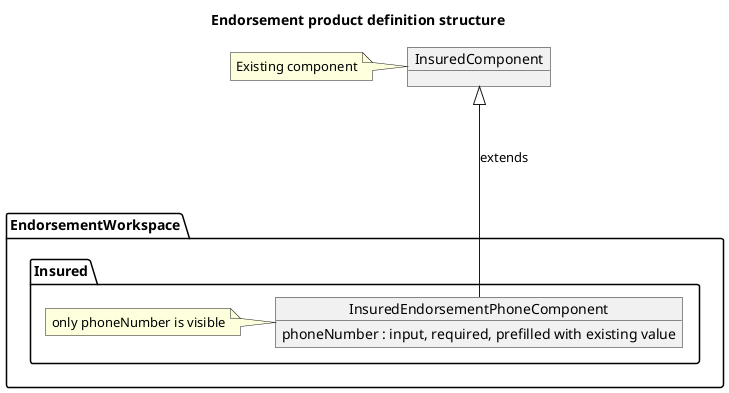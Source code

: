 @startuml

title Endorsement product definition structure

package EndorsementWorkspace {
    package Insured {
        object InsuredEndorsementPhoneComponent {
          phoneNumber : input, required, prefilled with existing value
        }
        note left : only phoneNumber is visible
    }
}

object InsuredComponent
note left : Existing component

InsuredEndorsementPhoneComponent --up-|> InsuredComponent : extends

@enduml